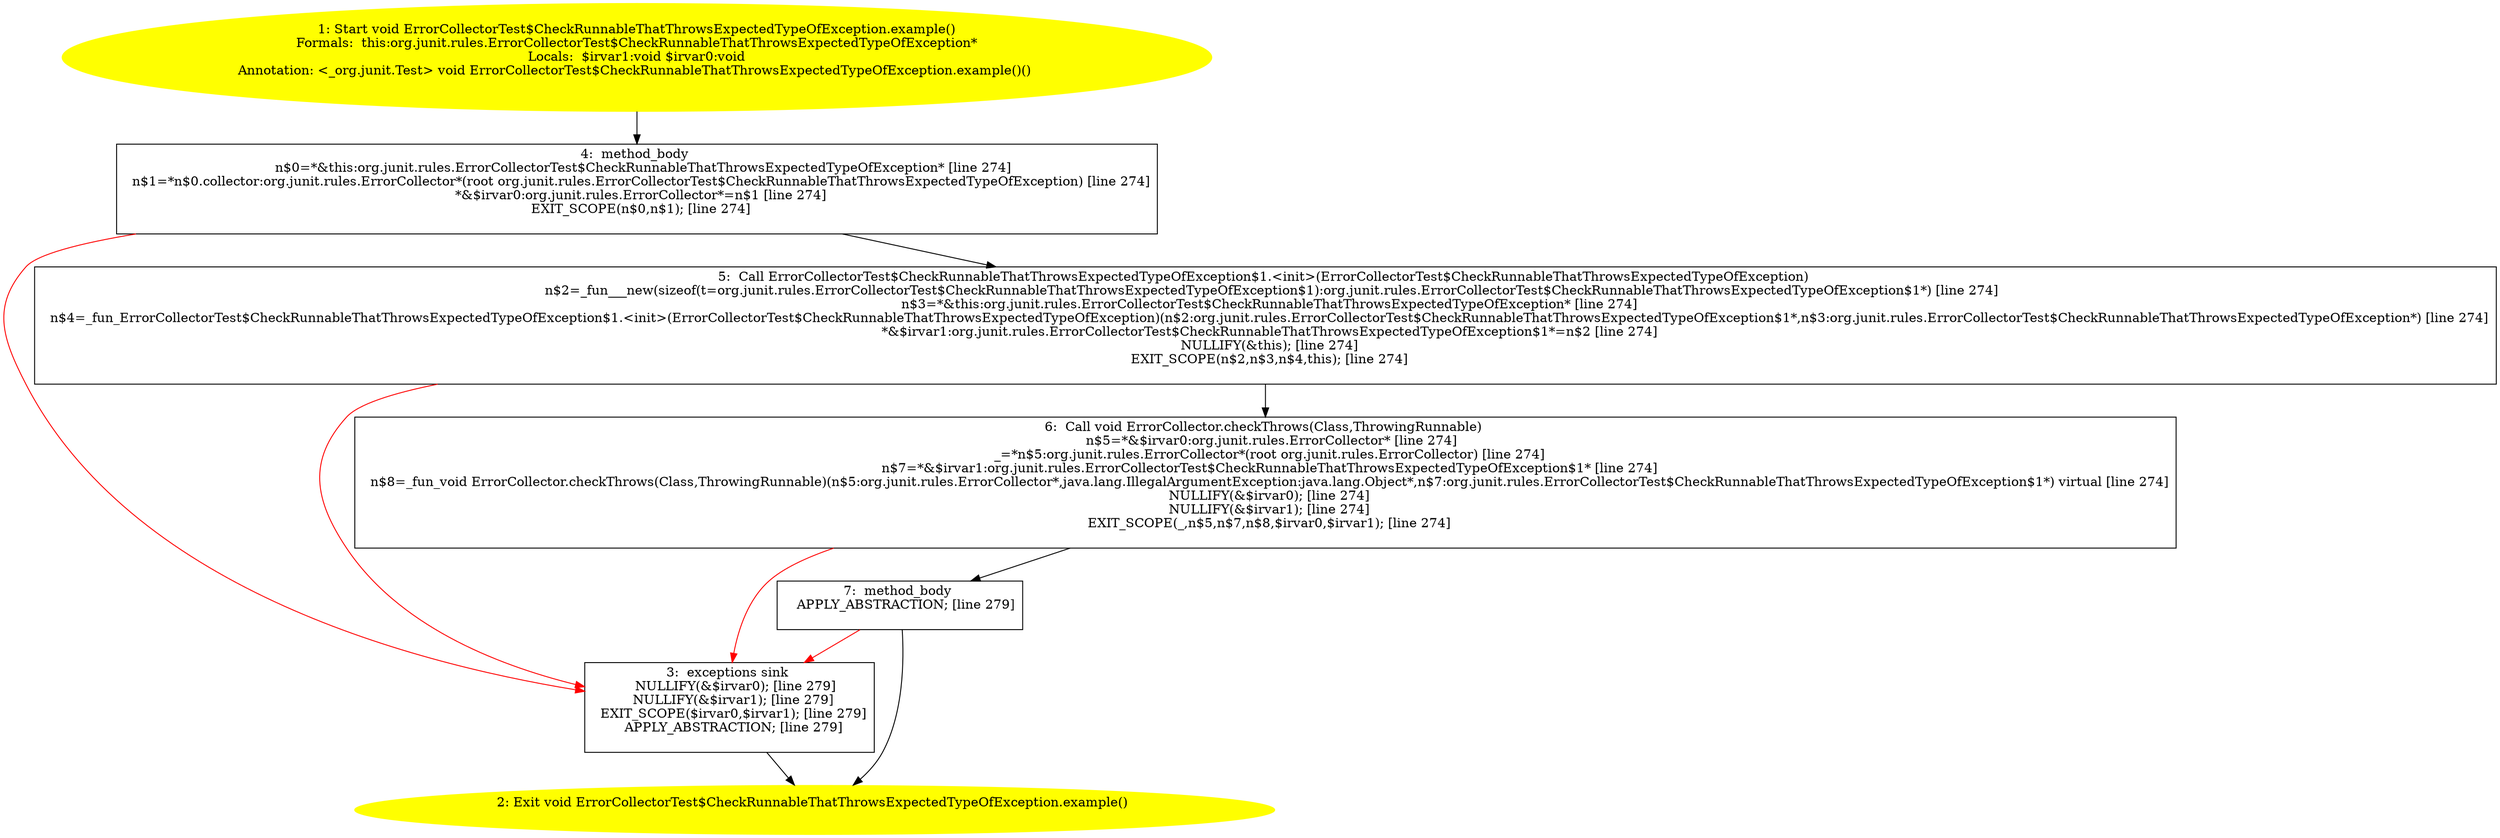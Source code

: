 /* @generated */
digraph cfg {
"org.junit.rules.ErrorCollectorTest$CheckRunnableThatThrowsExpectedTypeOfException.example():void.fe1c0724d7d961da4330b941ec603ebe_1" [label="1: Start void ErrorCollectorTest$CheckRunnableThatThrowsExpectedTypeOfException.example()\nFormals:  this:org.junit.rules.ErrorCollectorTest$CheckRunnableThatThrowsExpectedTypeOfException*\nLocals:  $irvar1:void $irvar0:void\nAnnotation: <_org.junit.Test> void ErrorCollectorTest$CheckRunnableThatThrowsExpectedTypeOfException.example()() \n  " color=yellow style=filled]
	

	 "org.junit.rules.ErrorCollectorTest$CheckRunnableThatThrowsExpectedTypeOfException.example():void.fe1c0724d7d961da4330b941ec603ebe_1" -> "org.junit.rules.ErrorCollectorTest$CheckRunnableThatThrowsExpectedTypeOfException.example():void.fe1c0724d7d961da4330b941ec603ebe_4" ;
"org.junit.rules.ErrorCollectorTest$CheckRunnableThatThrowsExpectedTypeOfException.example():void.fe1c0724d7d961da4330b941ec603ebe_2" [label="2: Exit void ErrorCollectorTest$CheckRunnableThatThrowsExpectedTypeOfException.example() \n  " color=yellow style=filled]
	

"org.junit.rules.ErrorCollectorTest$CheckRunnableThatThrowsExpectedTypeOfException.example():void.fe1c0724d7d961da4330b941ec603ebe_3" [label="3:  exceptions sink \n   NULLIFY(&$irvar0); [line 279]\n  NULLIFY(&$irvar1); [line 279]\n  EXIT_SCOPE($irvar0,$irvar1); [line 279]\n  APPLY_ABSTRACTION; [line 279]\n " shape="box"]
	

	 "org.junit.rules.ErrorCollectorTest$CheckRunnableThatThrowsExpectedTypeOfException.example():void.fe1c0724d7d961da4330b941ec603ebe_3" -> "org.junit.rules.ErrorCollectorTest$CheckRunnableThatThrowsExpectedTypeOfException.example():void.fe1c0724d7d961da4330b941ec603ebe_2" ;
"org.junit.rules.ErrorCollectorTest$CheckRunnableThatThrowsExpectedTypeOfException.example():void.fe1c0724d7d961da4330b941ec603ebe_4" [label="4:  method_body \n   n$0=*&this:org.junit.rules.ErrorCollectorTest$CheckRunnableThatThrowsExpectedTypeOfException* [line 274]\n  n$1=*n$0.collector:org.junit.rules.ErrorCollector*(root org.junit.rules.ErrorCollectorTest$CheckRunnableThatThrowsExpectedTypeOfException) [line 274]\n  *&$irvar0:org.junit.rules.ErrorCollector*=n$1 [line 274]\n  EXIT_SCOPE(n$0,n$1); [line 274]\n " shape="box"]
	

	 "org.junit.rules.ErrorCollectorTest$CheckRunnableThatThrowsExpectedTypeOfException.example():void.fe1c0724d7d961da4330b941ec603ebe_4" -> "org.junit.rules.ErrorCollectorTest$CheckRunnableThatThrowsExpectedTypeOfException.example():void.fe1c0724d7d961da4330b941ec603ebe_5" ;
	 "org.junit.rules.ErrorCollectorTest$CheckRunnableThatThrowsExpectedTypeOfException.example():void.fe1c0724d7d961da4330b941ec603ebe_4" -> "org.junit.rules.ErrorCollectorTest$CheckRunnableThatThrowsExpectedTypeOfException.example():void.fe1c0724d7d961da4330b941ec603ebe_3" [color="red" ];
"org.junit.rules.ErrorCollectorTest$CheckRunnableThatThrowsExpectedTypeOfException.example():void.fe1c0724d7d961da4330b941ec603ebe_5" [label="5:  Call ErrorCollectorTest$CheckRunnableThatThrowsExpectedTypeOfException$1.<init>(ErrorCollectorTest$CheckRunnableThatThrowsExpectedTypeOfException) \n   n$2=_fun___new(sizeof(t=org.junit.rules.ErrorCollectorTest$CheckRunnableThatThrowsExpectedTypeOfException$1):org.junit.rules.ErrorCollectorTest$CheckRunnableThatThrowsExpectedTypeOfException$1*) [line 274]\n  n$3=*&this:org.junit.rules.ErrorCollectorTest$CheckRunnableThatThrowsExpectedTypeOfException* [line 274]\n  n$4=_fun_ErrorCollectorTest$CheckRunnableThatThrowsExpectedTypeOfException$1.<init>(ErrorCollectorTest$CheckRunnableThatThrowsExpectedTypeOfException)(n$2:org.junit.rules.ErrorCollectorTest$CheckRunnableThatThrowsExpectedTypeOfException$1*,n$3:org.junit.rules.ErrorCollectorTest$CheckRunnableThatThrowsExpectedTypeOfException*) [line 274]\n  *&$irvar1:org.junit.rules.ErrorCollectorTest$CheckRunnableThatThrowsExpectedTypeOfException$1*=n$2 [line 274]\n  NULLIFY(&this); [line 274]\n  EXIT_SCOPE(n$2,n$3,n$4,this); [line 274]\n " shape="box"]
	

	 "org.junit.rules.ErrorCollectorTest$CheckRunnableThatThrowsExpectedTypeOfException.example():void.fe1c0724d7d961da4330b941ec603ebe_5" -> "org.junit.rules.ErrorCollectorTest$CheckRunnableThatThrowsExpectedTypeOfException.example():void.fe1c0724d7d961da4330b941ec603ebe_6" ;
	 "org.junit.rules.ErrorCollectorTest$CheckRunnableThatThrowsExpectedTypeOfException.example():void.fe1c0724d7d961da4330b941ec603ebe_5" -> "org.junit.rules.ErrorCollectorTest$CheckRunnableThatThrowsExpectedTypeOfException.example():void.fe1c0724d7d961da4330b941ec603ebe_3" [color="red" ];
"org.junit.rules.ErrorCollectorTest$CheckRunnableThatThrowsExpectedTypeOfException.example():void.fe1c0724d7d961da4330b941ec603ebe_6" [label="6:  Call void ErrorCollector.checkThrows(Class,ThrowingRunnable) \n   n$5=*&$irvar0:org.junit.rules.ErrorCollector* [line 274]\n  _=*n$5:org.junit.rules.ErrorCollector*(root org.junit.rules.ErrorCollector) [line 274]\n  n$7=*&$irvar1:org.junit.rules.ErrorCollectorTest$CheckRunnableThatThrowsExpectedTypeOfException$1* [line 274]\n  n$8=_fun_void ErrorCollector.checkThrows(Class,ThrowingRunnable)(n$5:org.junit.rules.ErrorCollector*,java.lang.IllegalArgumentException:java.lang.Object*,n$7:org.junit.rules.ErrorCollectorTest$CheckRunnableThatThrowsExpectedTypeOfException$1*) virtual [line 274]\n  NULLIFY(&$irvar0); [line 274]\n  NULLIFY(&$irvar1); [line 274]\n  EXIT_SCOPE(_,n$5,n$7,n$8,$irvar0,$irvar1); [line 274]\n " shape="box"]
	

	 "org.junit.rules.ErrorCollectorTest$CheckRunnableThatThrowsExpectedTypeOfException.example():void.fe1c0724d7d961da4330b941ec603ebe_6" -> "org.junit.rules.ErrorCollectorTest$CheckRunnableThatThrowsExpectedTypeOfException.example():void.fe1c0724d7d961da4330b941ec603ebe_7" ;
	 "org.junit.rules.ErrorCollectorTest$CheckRunnableThatThrowsExpectedTypeOfException.example():void.fe1c0724d7d961da4330b941ec603ebe_6" -> "org.junit.rules.ErrorCollectorTest$CheckRunnableThatThrowsExpectedTypeOfException.example():void.fe1c0724d7d961da4330b941ec603ebe_3" [color="red" ];
"org.junit.rules.ErrorCollectorTest$CheckRunnableThatThrowsExpectedTypeOfException.example():void.fe1c0724d7d961da4330b941ec603ebe_7" [label="7:  method_body \n   APPLY_ABSTRACTION; [line 279]\n " shape="box"]
	

	 "org.junit.rules.ErrorCollectorTest$CheckRunnableThatThrowsExpectedTypeOfException.example():void.fe1c0724d7d961da4330b941ec603ebe_7" -> "org.junit.rules.ErrorCollectorTest$CheckRunnableThatThrowsExpectedTypeOfException.example():void.fe1c0724d7d961da4330b941ec603ebe_2" ;
	 "org.junit.rules.ErrorCollectorTest$CheckRunnableThatThrowsExpectedTypeOfException.example():void.fe1c0724d7d961da4330b941ec603ebe_7" -> "org.junit.rules.ErrorCollectorTest$CheckRunnableThatThrowsExpectedTypeOfException.example():void.fe1c0724d7d961da4330b941ec603ebe_3" [color="red" ];
}
